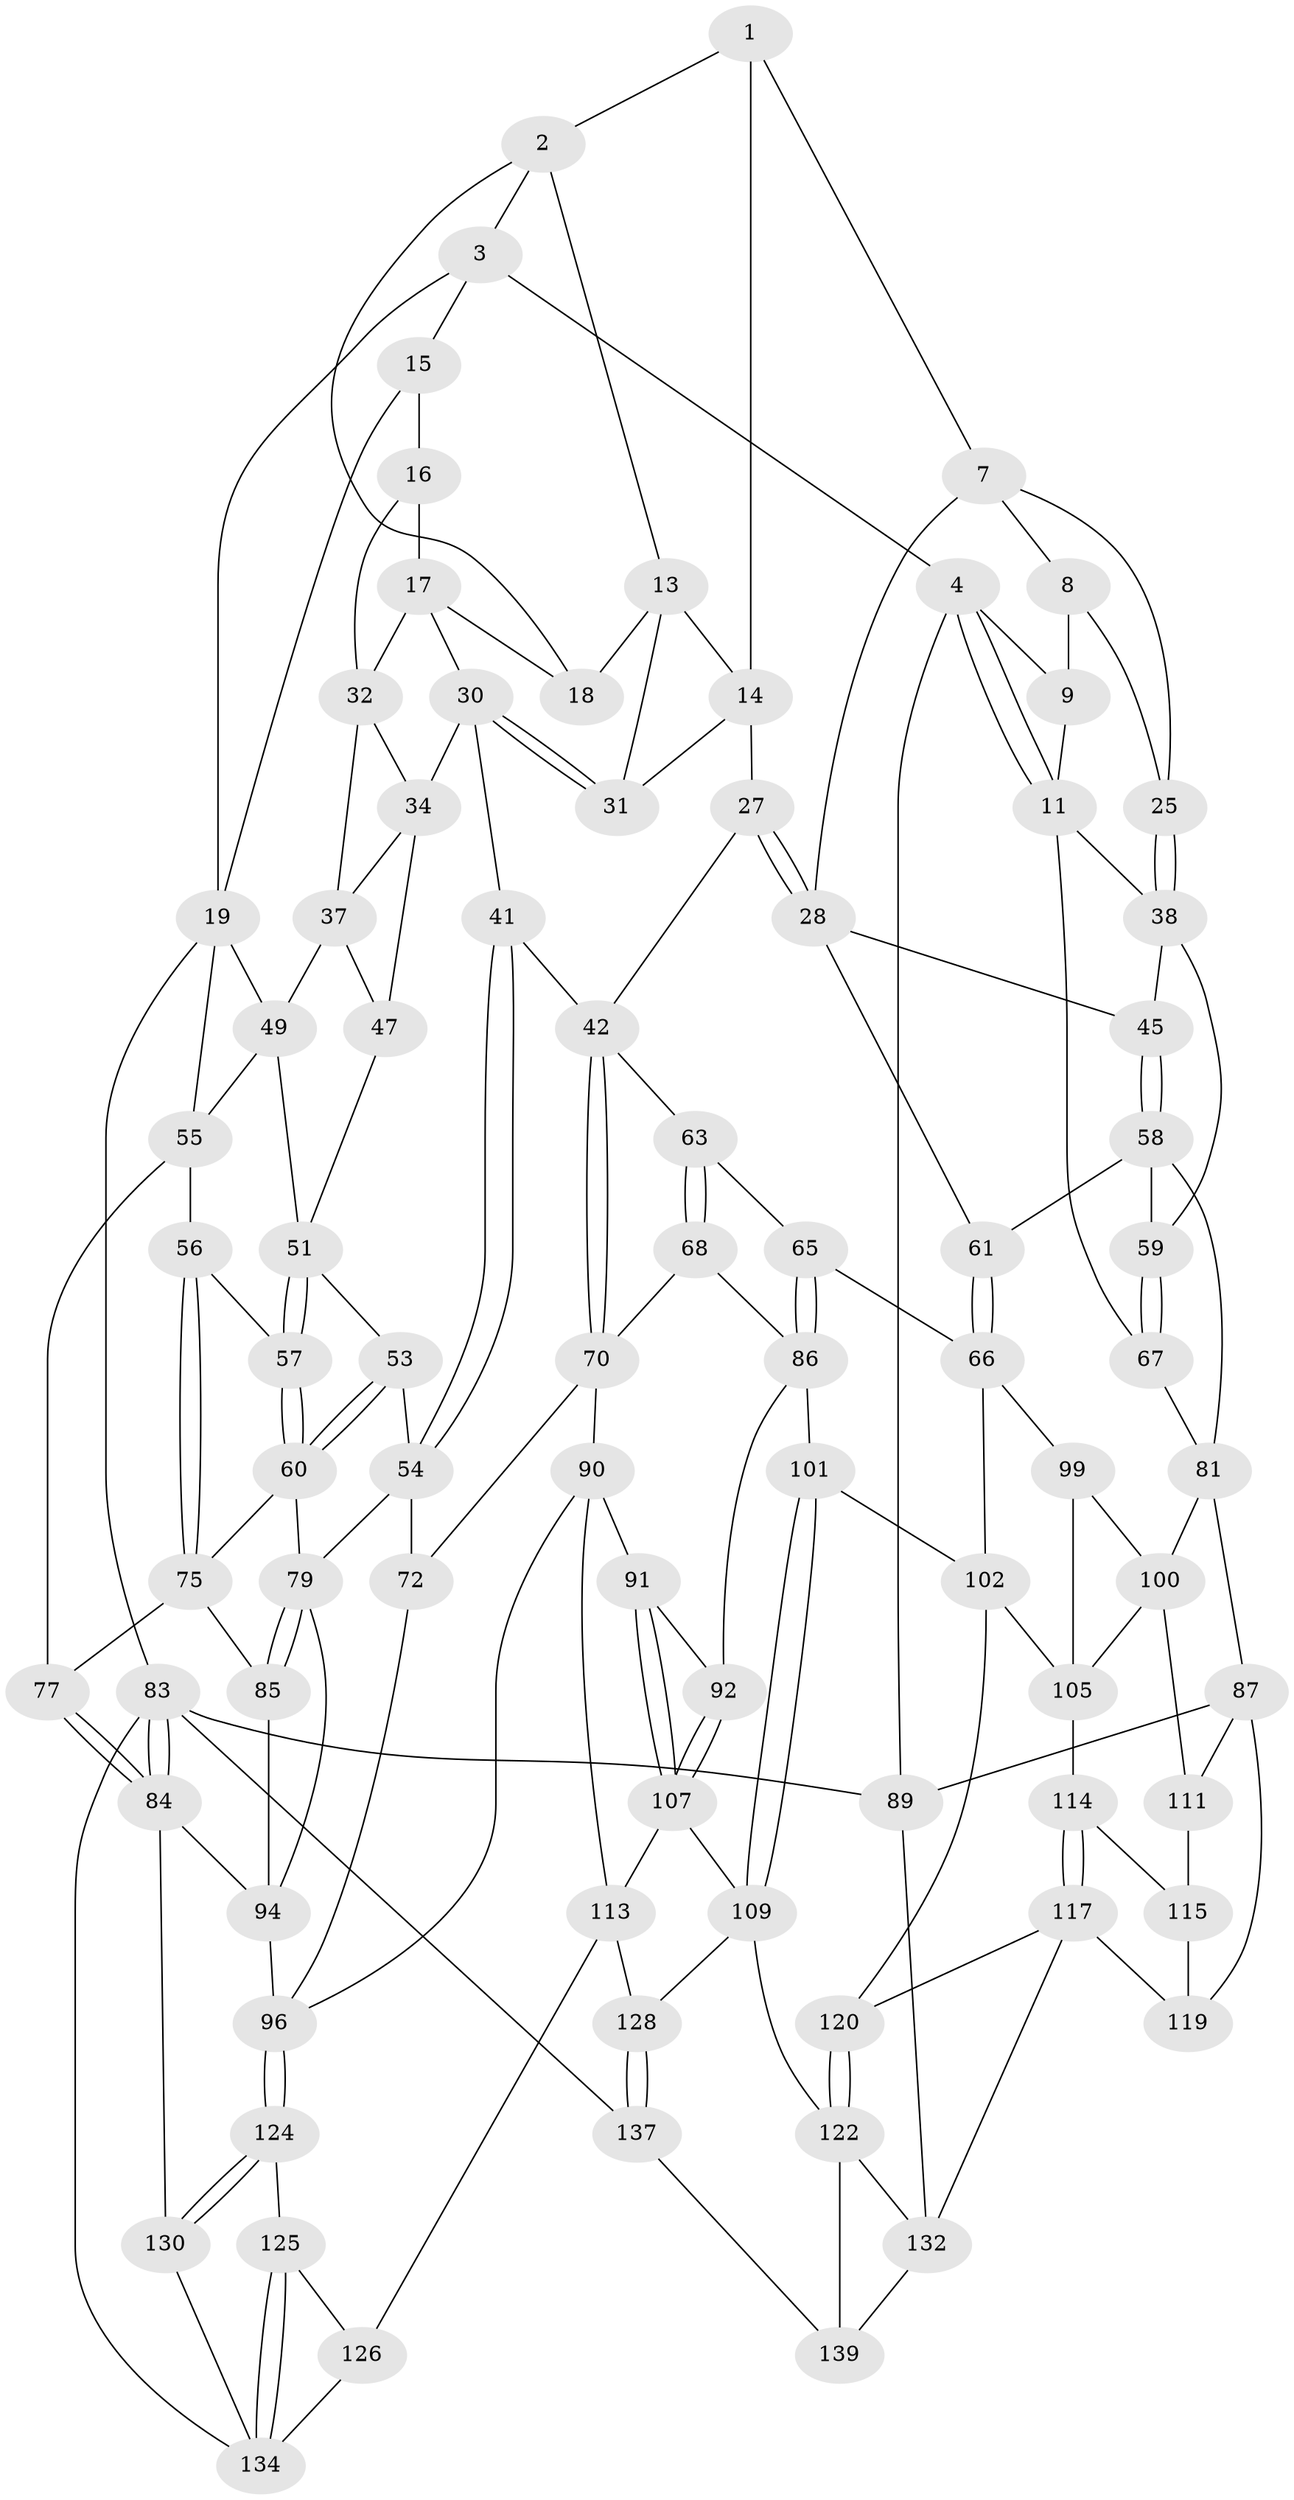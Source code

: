 // original degree distribution, {3: 0.014388489208633094, 4: 0.2302158273381295, 6: 0.20863309352517986, 5: 0.5467625899280576}
// Generated by graph-tools (version 1.1) at 2025/11/02/27/25 16:11:53]
// undirected, 85 vertices, 178 edges
graph export_dot {
graph [start="1"]
  node [color=gray90,style=filled];
  1 [pos="+0.3379724054297449+0",super="+6"];
  2 [pos="+0.548687332865956+0",super="+12"];
  3 [pos="+0.8711126970989899+0"];
  4 [pos="+0+0",super="+5"];
  7 [pos="+0.29660273750365185+0.08083083991005775",super="+24"];
  8 [pos="+0.16364028181848347+0.05817947742602514",super="+21"];
  9 [pos="+0.07822383300779792+0",super="+10"];
  11 [pos="+0+0.17538865961957217",super="+40"];
  13 [pos="+0.5456027267500965+0",super="+22"];
  14 [pos="+0.4624314143158133+0.14387423439617933",super="+26"];
  15 [pos="+0.8603162340633673+0",super="+20"];
  16 [pos="+0.8345868275050832+0.03037584439754095",super="+23"];
  17 [pos="+0.8113627390081644+0.06690674732226132",super="+29"];
  18 [pos="+0.669786821379327+0.08281849636212894"];
  19 [pos="+1+0.24021717204759455",super="+48"];
  25 [pos="+0.09726561559078141+0.18922825930244783"];
  27 [pos="+0.40300410291869304+0.33764443935927807"];
  28 [pos="+0.33855375645428915+0.3367899533823241",super="+44"];
  30 [pos="+0.6936022575770532+0.2644564259367875",super="+36"];
  31 [pos="+0.6414651277978496+0.2109086495945457"];
  32 [pos="+0.9411942556106846+0.22857235011670887",super="+33"];
  34 [pos="+0.8486914947434572+0.24059622704165257",super="+35"];
  37 [pos="+0.8986127502062234+0.26095781028997495",super="+46"];
  38 [pos="+0.12055165483373148+0.3255952500959692",super="+39"];
  41 [pos="+0.6328769632302761+0.3988511978279593"];
  42 [pos="+0.5829723077554154+0.4042700742142022",super="+43"];
  45 [pos="+0.15677380023780518+0.3436571885117735"];
  47 [pos="+0.7856995746058114+0.3162869712984733"];
  49 [pos="+0.9591198165549153+0.3628889081047765",super="+50"];
  51 [pos="+0.8754619933146173+0.40401356596773397",super="+52"];
  53 [pos="+0.8048715294959019+0.4655961093736288"];
  54 [pos="+0.6446226346869554+0.41270339891182467",super="+71"];
  55 [pos="+0.9577106394028336+0.4802437193667603",super="+74"];
  56 [pos="+0.9527283646685352+0.4826736482889123"];
  57 [pos="+0.8656739670075027+0.43530183016401225"];
  58 [pos="+0.1282754073593117+0.4900063386029596",super="+62"];
  59 [pos="+0.08073881638958694+0.46675803556661494"];
  60 [pos="+0.8073257003374142+0.4670369293995221",super="+76"];
  61 [pos="+0.21874052724164383+0.5548025390427312"];
  63 [pos="+0.4105153736894836+0.4616173125038038",super="+64"];
  65 [pos="+0.33404534616061154+0.5727089524120818"];
  66 [pos="+0.22148258642619414+0.5583511815232679",super="+98"];
  67 [pos="+0+0.5987808230298801"];
  68 [pos="+0.4772549980914774+0.5659608487052953",super="+69"];
  70 [pos="+0.5122991033894835+0.5778524054276283",super="+73"];
  72 [pos="+0.6408788035987933+0.6071530296034825"];
  75 [pos="+0.9266462841589551+0.5773836472807977",super="+78"];
  77 [pos="+1+0.8411685829440009"];
  79 [pos="+0.7838977849098078+0.5614250186473684",super="+80"];
  81 [pos="+0.04258643418293415+0.6173452418970489",super="+82"];
  83 [pos="+1+1",super="+136"];
  84 [pos="+1+1",super="+123"];
  85 [pos="+0.900851300863428+0.6881456255534042"];
  86 [pos="+0.387562992248463+0.6370997065593267",super="+93"];
  87 [pos="+0+0.7128063766859447",super="+88"];
  89 [pos="+0+1"];
  90 [pos="+0.5248756349725707+0.6471254345002367",super="+103"];
  91 [pos="+0.511793518239717+0.6585396527881692"];
  92 [pos="+0.40151758186225817+0.6579341642587967"];
  94 [pos="+0.7762660346953052+0.7351515107485433",super="+95"];
  96 [pos="+0.688530161649358+0.799859194701538",super="+97"];
  99 [pos="+0.16490493827216976+0.6581692792231695"];
  100 [pos="+0.09052689779924067+0.6707698647570961",super="+110"];
  101 [pos="+0.2942848561829435+0.7204685276614498"];
  102 [pos="+0.2601168743028917+0.7074391786217571",super="+104"];
  105 [pos="+0.1726579261663514+0.7313838869166159",super="+106"];
  107 [pos="+0.441121558625349+0.7677156474029644",super="+108"];
  109 [pos="+0.36006536880325735+0.7994804404288236",super="+121"];
  111 [pos="+0.10104779060800122+0.7244133370772162",super="+112"];
  113 [pos="+0.4875745632460752+0.7997585481678171",super="+127"];
  114 [pos="+0.15297263069816627+0.7424041973525962"];
  115 [pos="+0.13228136847527058+0.744395060402428",super="+116"];
  117 [pos="+0.14186758809927985+0.8473253558524744",super="+118"];
  119 [pos="+0.1064528069211623+0.8256795460376284"];
  120 [pos="+0.20668039082569273+0.8224210518364392"];
  122 [pos="+0.28401435206968795+0.8701665739297061",super="+131"];
  124 [pos="+0.678355549887247+0.8420445803368232"];
  125 [pos="+0.6701443128093519+0.8571619371685697"];
  126 [pos="+0.5799542778391822+0.8955984020156248"];
  128 [pos="+0.4718786243590834+0.9234088939636199",super="+129"];
  130 [pos="+0.8508596028592568+0.9661595738649705"];
  132 [pos="+0.13350809023153204+0.8719930761770747",super="+133"];
  134 [pos="+0.6880984470601305+0.9607025845714512",super="+135"];
  137 [pos="+0.50472249929566+1",super="+138"];
  139 [pos="+0.18349351634866923+1"];
  1 -- 2;
  1 -- 14;
  1 -- 7;
  2 -- 3;
  2 -- 18;
  2 -- 13;
  3 -- 4;
  3 -- 15;
  3 -- 19;
  4 -- 11;
  4 -- 11;
  4 -- 89;
  4 -- 9;
  7 -- 8;
  7 -- 25;
  7 -- 28;
  8 -- 9 [weight=2];
  8 -- 25;
  9 -- 11;
  11 -- 67;
  11 -- 38;
  13 -- 14;
  13 -- 18;
  13 -- 31;
  14 -- 27;
  14 -- 31;
  15 -- 16 [weight=2];
  15 -- 19;
  16 -- 17;
  16 -- 32;
  17 -- 18;
  17 -- 30;
  17 -- 32;
  19 -- 83;
  19 -- 49;
  19 -- 55;
  25 -- 38;
  25 -- 38;
  27 -- 28;
  27 -- 28;
  27 -- 42;
  28 -- 45;
  28 -- 61;
  30 -- 31;
  30 -- 31;
  30 -- 41;
  30 -- 34;
  32 -- 37;
  32 -- 34;
  34 -- 37;
  34 -- 47;
  37 -- 47;
  37 -- 49;
  38 -- 45;
  38 -- 59;
  41 -- 42;
  41 -- 54;
  41 -- 54;
  42 -- 70;
  42 -- 70;
  42 -- 63;
  45 -- 58;
  45 -- 58;
  47 -- 51;
  49 -- 55;
  49 -- 51;
  51 -- 57;
  51 -- 57;
  51 -- 53;
  53 -- 54;
  53 -- 60;
  53 -- 60;
  54 -- 72;
  54 -- 79;
  55 -- 56;
  55 -- 77;
  56 -- 57;
  56 -- 75;
  56 -- 75;
  57 -- 60;
  57 -- 60;
  58 -- 59;
  58 -- 81;
  58 -- 61;
  59 -- 67;
  59 -- 67;
  60 -- 75;
  60 -- 79;
  61 -- 66;
  61 -- 66;
  63 -- 68 [weight=2];
  63 -- 68;
  63 -- 65;
  65 -- 66;
  65 -- 86;
  65 -- 86;
  66 -- 99;
  66 -- 102;
  67 -- 81;
  68 -- 70;
  68 -- 86;
  70 -- 72;
  70 -- 90;
  72 -- 96;
  75 -- 85;
  75 -- 77;
  77 -- 84;
  77 -- 84;
  79 -- 85;
  79 -- 85;
  79 -- 94;
  81 -- 100;
  81 -- 87;
  83 -- 84;
  83 -- 84;
  83 -- 89;
  83 -- 137;
  83 -- 134;
  84 -- 130;
  84 -- 94;
  85 -- 94;
  86 -- 92;
  86 -- 101;
  87 -- 111;
  87 -- 89;
  87 -- 119;
  89 -- 132;
  90 -- 91;
  90 -- 96;
  90 -- 113;
  91 -- 92;
  91 -- 107;
  91 -- 107;
  92 -- 107;
  92 -- 107;
  94 -- 96;
  96 -- 124;
  96 -- 124;
  99 -- 100;
  99 -- 105;
  100 -- 105;
  100 -- 111;
  101 -- 102;
  101 -- 109;
  101 -- 109;
  102 -- 120;
  102 -- 105;
  105 -- 114;
  107 -- 113;
  107 -- 109;
  109 -- 122;
  109 -- 128;
  111 -- 115 [weight=2];
  113 -- 128;
  113 -- 126;
  114 -- 115;
  114 -- 117;
  114 -- 117;
  115 -- 119;
  117 -- 120;
  117 -- 132;
  117 -- 119;
  120 -- 122;
  120 -- 122;
  122 -- 139;
  122 -- 132;
  124 -- 125;
  124 -- 130;
  124 -- 130;
  125 -- 126;
  125 -- 134;
  125 -- 134;
  126 -- 134;
  128 -- 137 [weight=2];
  128 -- 137;
  130 -- 134;
  132 -- 139;
  137 -- 139;
}
